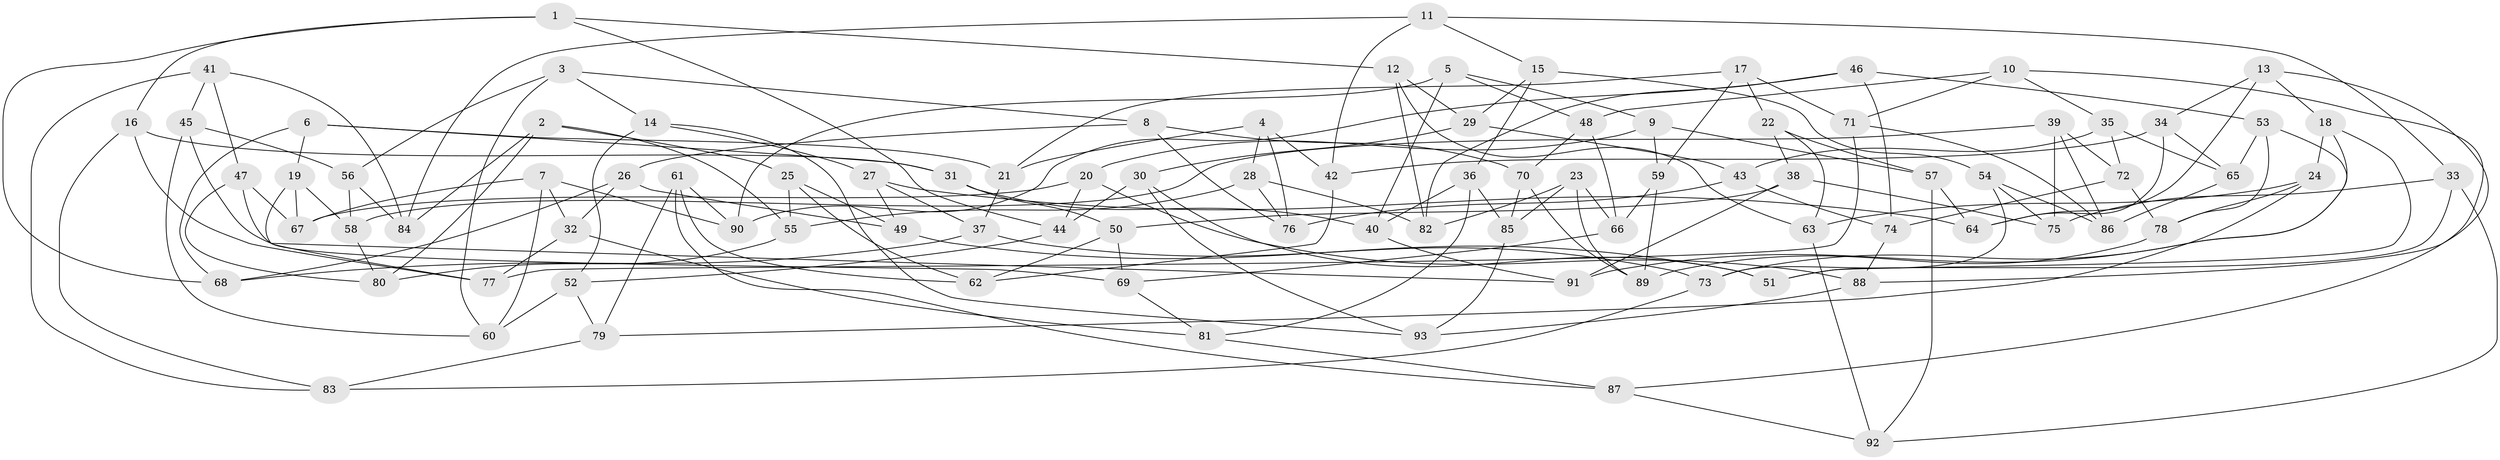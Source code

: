 // Generated by graph-tools (version 1.1) at 2025/03/03/09/25 03:03:02]
// undirected, 93 vertices, 186 edges
graph export_dot {
graph [start="1"]
  node [color=gray90,style=filled];
  1;
  2;
  3;
  4;
  5;
  6;
  7;
  8;
  9;
  10;
  11;
  12;
  13;
  14;
  15;
  16;
  17;
  18;
  19;
  20;
  21;
  22;
  23;
  24;
  25;
  26;
  27;
  28;
  29;
  30;
  31;
  32;
  33;
  34;
  35;
  36;
  37;
  38;
  39;
  40;
  41;
  42;
  43;
  44;
  45;
  46;
  47;
  48;
  49;
  50;
  51;
  52;
  53;
  54;
  55;
  56;
  57;
  58;
  59;
  60;
  61;
  62;
  63;
  64;
  65;
  66;
  67;
  68;
  69;
  70;
  71;
  72;
  73;
  74;
  75;
  76;
  77;
  78;
  79;
  80;
  81;
  82;
  83;
  84;
  85;
  86;
  87;
  88;
  89;
  90;
  91;
  92;
  93;
  1 -- 44;
  1 -- 68;
  1 -- 16;
  1 -- 12;
  2 -- 25;
  2 -- 80;
  2 -- 55;
  2 -- 84;
  3 -- 14;
  3 -- 8;
  3 -- 56;
  3 -- 60;
  4 -- 21;
  4 -- 76;
  4 -- 42;
  4 -- 28;
  5 -- 40;
  5 -- 48;
  5 -- 9;
  5 -- 90;
  6 -- 19;
  6 -- 68;
  6 -- 31;
  6 -- 21;
  7 -- 67;
  7 -- 60;
  7 -- 32;
  7 -- 90;
  8 -- 76;
  8 -- 26;
  8 -- 70;
  9 -- 20;
  9 -- 57;
  9 -- 59;
  10 -- 35;
  10 -- 87;
  10 -- 48;
  10 -- 71;
  11 -- 15;
  11 -- 42;
  11 -- 33;
  11 -- 84;
  12 -- 63;
  12 -- 29;
  12 -- 82;
  13 -- 18;
  13 -- 34;
  13 -- 64;
  13 -- 88;
  14 -- 52;
  14 -- 27;
  14 -- 93;
  15 -- 29;
  15 -- 54;
  15 -- 36;
  16 -- 77;
  16 -- 83;
  16 -- 31;
  17 -- 71;
  17 -- 21;
  17 -- 22;
  17 -- 59;
  18 -- 91;
  18 -- 51;
  18 -- 24;
  19 -- 58;
  19 -- 77;
  19 -- 67;
  20 -- 44;
  20 -- 88;
  20 -- 67;
  21 -- 37;
  22 -- 63;
  22 -- 38;
  22 -- 57;
  23 -- 85;
  23 -- 89;
  23 -- 82;
  23 -- 66;
  24 -- 78;
  24 -- 63;
  24 -- 79;
  25 -- 62;
  25 -- 55;
  25 -- 49;
  26 -- 49;
  26 -- 32;
  26 -- 68;
  27 -- 37;
  27 -- 49;
  27 -- 64;
  28 -- 55;
  28 -- 76;
  28 -- 82;
  29 -- 43;
  29 -- 30;
  30 -- 51;
  30 -- 44;
  30 -- 93;
  31 -- 50;
  31 -- 40;
  32 -- 81;
  32 -- 77;
  33 -- 75;
  33 -- 92;
  33 -- 51;
  34 -- 64;
  34 -- 65;
  34 -- 42;
  35 -- 65;
  35 -- 72;
  35 -- 43;
  36 -- 85;
  36 -- 40;
  36 -- 81;
  37 -- 73;
  37 -- 68;
  38 -- 50;
  38 -- 75;
  38 -- 91;
  39 -- 75;
  39 -- 72;
  39 -- 58;
  39 -- 86;
  40 -- 91;
  41 -- 83;
  41 -- 45;
  41 -- 84;
  41 -- 47;
  42 -- 62;
  43 -- 74;
  43 -- 76;
  44 -- 52;
  45 -- 56;
  45 -- 91;
  45 -- 60;
  46 -- 74;
  46 -- 53;
  46 -- 90;
  46 -- 82;
  47 -- 69;
  47 -- 67;
  47 -- 80;
  48 -- 66;
  48 -- 70;
  49 -- 51;
  50 -- 62;
  50 -- 69;
  52 -- 60;
  52 -- 79;
  53 -- 65;
  53 -- 78;
  53 -- 73;
  54 -- 75;
  54 -- 73;
  54 -- 86;
  55 -- 80;
  56 -- 58;
  56 -- 84;
  57 -- 92;
  57 -- 64;
  58 -- 80;
  59 -- 66;
  59 -- 89;
  61 -- 79;
  61 -- 87;
  61 -- 90;
  61 -- 62;
  63 -- 92;
  65 -- 86;
  66 -- 69;
  69 -- 81;
  70 -- 85;
  70 -- 89;
  71 -- 77;
  71 -- 86;
  72 -- 78;
  72 -- 74;
  73 -- 83;
  74 -- 88;
  78 -- 89;
  79 -- 83;
  81 -- 87;
  85 -- 93;
  87 -- 92;
  88 -- 93;
}

